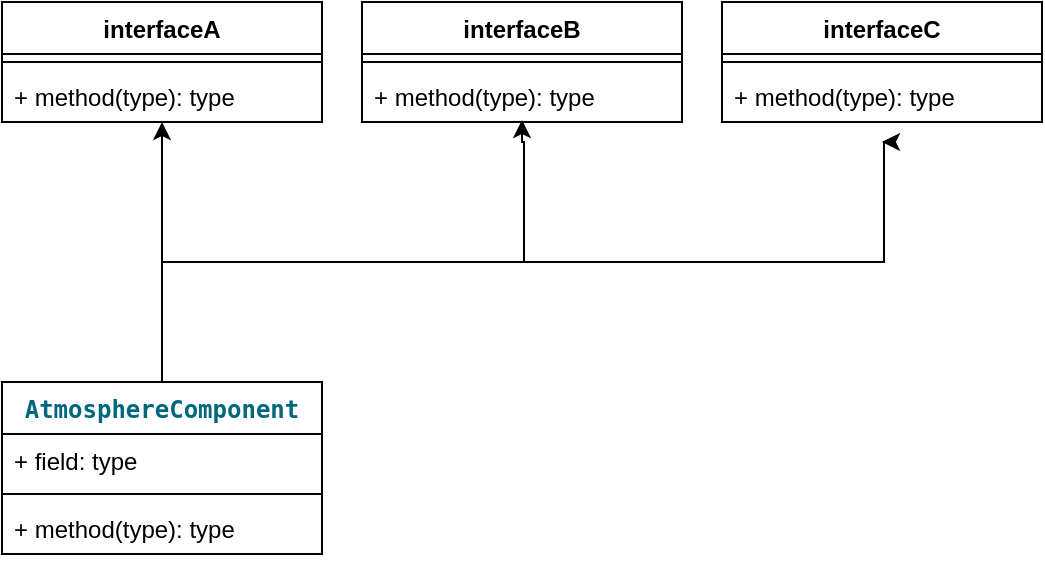 <mxfile version="24.4.9" type="github">
  <diagram name="第 1 页" id="_Oi1T2eX_YWZHJBG8FeJ">
    <mxGraphModel dx="1195" dy="696" grid="1" gridSize="10" guides="1" tooltips="1" connect="1" arrows="1" fold="1" page="1" pageScale="1" pageWidth="827" pageHeight="1169" math="0" shadow="0">
      <root>
        <mxCell id="0" />
        <mxCell id="1" parent="0" />
        <mxCell id="ahvlAM_R0MREE3XYgPcO-21" value="interfaceB" style="swimlane;fontStyle=1;align=center;verticalAlign=top;childLayout=stackLayout;horizontal=1;startSize=26;horizontalStack=0;resizeParent=1;resizeParentMax=0;resizeLast=0;collapsible=1;marginBottom=0;whiteSpace=wrap;html=1;" vertex="1" parent="1">
          <mxGeometry x="430" y="50" width="160" height="60" as="geometry" />
        </mxCell>
        <mxCell id="ahvlAM_R0MREE3XYgPcO-23" value="" style="line;strokeWidth=1;fillColor=none;align=left;verticalAlign=middle;spacingTop=-1;spacingLeft=3;spacingRight=3;rotatable=0;labelPosition=right;points=[];portConstraint=eastwest;strokeColor=inherit;" vertex="1" parent="ahvlAM_R0MREE3XYgPcO-21">
          <mxGeometry y="26" width="160" height="8" as="geometry" />
        </mxCell>
        <mxCell id="ahvlAM_R0MREE3XYgPcO-24" value="+ method(type): type" style="text;strokeColor=none;fillColor=none;align=left;verticalAlign=top;spacingLeft=4;spacingRight=4;overflow=hidden;rotatable=0;points=[[0,0.5],[1,0.5]];portConstraint=eastwest;whiteSpace=wrap;html=1;" vertex="1" parent="ahvlAM_R0MREE3XYgPcO-21">
          <mxGeometry y="34" width="160" height="26" as="geometry" />
        </mxCell>
        <mxCell id="ahvlAM_R0MREE3XYgPcO-25" value="interfaceC" style="swimlane;fontStyle=1;align=center;verticalAlign=top;childLayout=stackLayout;horizontal=1;startSize=26;horizontalStack=0;resizeParent=1;resizeParentMax=0;resizeLast=0;collapsible=1;marginBottom=0;whiteSpace=wrap;html=1;" vertex="1" parent="1">
          <mxGeometry x="610" y="50" width="160" height="60" as="geometry" />
        </mxCell>
        <mxCell id="ahvlAM_R0MREE3XYgPcO-26" value="" style="line;strokeWidth=1;fillColor=none;align=left;verticalAlign=middle;spacingTop=-1;spacingLeft=3;spacingRight=3;rotatable=0;labelPosition=right;points=[];portConstraint=eastwest;strokeColor=inherit;" vertex="1" parent="ahvlAM_R0MREE3XYgPcO-25">
          <mxGeometry y="26" width="160" height="8" as="geometry" />
        </mxCell>
        <mxCell id="ahvlAM_R0MREE3XYgPcO-27" value="+ method(type): type" style="text;strokeColor=none;fillColor=none;align=left;verticalAlign=top;spacingLeft=4;spacingRight=4;overflow=hidden;rotatable=0;points=[[0,0.5],[1,0.5]];portConstraint=eastwest;whiteSpace=wrap;html=1;" vertex="1" parent="ahvlAM_R0MREE3XYgPcO-25">
          <mxGeometry y="34" width="160" height="26" as="geometry" />
        </mxCell>
        <mxCell id="ahvlAM_R0MREE3XYgPcO-28" value="interfaceA" style="swimlane;fontStyle=1;align=center;verticalAlign=top;childLayout=stackLayout;horizontal=1;startSize=26;horizontalStack=0;resizeParent=1;resizeParentMax=0;resizeLast=0;collapsible=1;marginBottom=0;whiteSpace=wrap;html=1;" vertex="1" parent="1">
          <mxGeometry x="250" y="50" width="160" height="60" as="geometry" />
        </mxCell>
        <mxCell id="ahvlAM_R0MREE3XYgPcO-29" value="" style="line;strokeWidth=1;fillColor=none;align=left;verticalAlign=middle;spacingTop=-1;spacingLeft=3;spacingRight=3;rotatable=0;labelPosition=right;points=[];portConstraint=eastwest;strokeColor=inherit;" vertex="1" parent="ahvlAM_R0MREE3XYgPcO-28">
          <mxGeometry y="26" width="160" height="8" as="geometry" />
        </mxCell>
        <mxCell id="ahvlAM_R0MREE3XYgPcO-30" value="+ method(type): type" style="text;strokeColor=none;fillColor=none;align=left;verticalAlign=top;spacingLeft=4;spacingRight=4;overflow=hidden;rotatable=0;points=[[0,0.5],[1,0.5]];portConstraint=eastwest;whiteSpace=wrap;html=1;" vertex="1" parent="ahvlAM_R0MREE3XYgPcO-28">
          <mxGeometry y="34" width="160" height="26" as="geometry" />
        </mxCell>
        <mxCell id="ahvlAM_R0MREE3XYgPcO-38" style="edgeStyle=orthogonalEdgeStyle;rounded=0;orthogonalLoop=1;jettySize=auto;html=1;" edge="1" parent="1" source="ahvlAM_R0MREE3XYgPcO-31">
          <mxGeometry relative="1" as="geometry">
            <mxPoint x="690" y="120" as="targetPoint" />
            <Array as="points">
              <mxPoint x="330" y="180" />
              <mxPoint x="691" y="180" />
              <mxPoint x="691" y="120" />
            </Array>
          </mxGeometry>
        </mxCell>
        <mxCell id="ahvlAM_R0MREE3XYgPcO-31" value="&lt;pre style=&quot;margin-top: 0px; margin-bottom: 0px;&quot;&gt;&lt;span style=&quot;color: rgb(0, 103, 124);&quot;&gt;AtmosphereComponent&lt;/span&gt;&lt;/pre&gt;" style="swimlane;fontStyle=1;align=center;verticalAlign=top;childLayout=stackLayout;horizontal=1;startSize=26;horizontalStack=0;resizeParent=1;resizeParentMax=0;resizeLast=0;collapsible=1;marginBottom=0;whiteSpace=wrap;html=1;" vertex="1" parent="1">
          <mxGeometry x="250" y="240" width="160" height="86" as="geometry" />
        </mxCell>
        <mxCell id="ahvlAM_R0MREE3XYgPcO-32" value="+ field: type" style="text;strokeColor=none;fillColor=none;align=left;verticalAlign=top;spacingLeft=4;spacingRight=4;overflow=hidden;rotatable=0;points=[[0,0.5],[1,0.5]];portConstraint=eastwest;whiteSpace=wrap;html=1;" vertex="1" parent="ahvlAM_R0MREE3XYgPcO-31">
          <mxGeometry y="26" width="160" height="26" as="geometry" />
        </mxCell>
        <mxCell id="ahvlAM_R0MREE3XYgPcO-33" value="" style="line;strokeWidth=1;fillColor=none;align=left;verticalAlign=middle;spacingTop=-1;spacingLeft=3;spacingRight=3;rotatable=0;labelPosition=right;points=[];portConstraint=eastwest;strokeColor=inherit;" vertex="1" parent="ahvlAM_R0MREE3XYgPcO-31">
          <mxGeometry y="52" width="160" height="8" as="geometry" />
        </mxCell>
        <mxCell id="ahvlAM_R0MREE3XYgPcO-34" value="+ method(type): type" style="text;strokeColor=none;fillColor=none;align=left;verticalAlign=top;spacingLeft=4;spacingRight=4;overflow=hidden;rotatable=0;points=[[0,0.5],[1,0.5]];portConstraint=eastwest;whiteSpace=wrap;html=1;" vertex="1" parent="ahvlAM_R0MREE3XYgPcO-31">
          <mxGeometry y="60" width="160" height="26" as="geometry" />
        </mxCell>
        <mxCell id="ahvlAM_R0MREE3XYgPcO-36" style="edgeStyle=orthogonalEdgeStyle;rounded=0;orthogonalLoop=1;jettySize=auto;html=1;entryX=0.5;entryY=1;entryDx=0;entryDy=0;entryPerimeter=0;" edge="1" parent="1" source="ahvlAM_R0MREE3XYgPcO-31" target="ahvlAM_R0MREE3XYgPcO-30">
          <mxGeometry relative="1" as="geometry" />
        </mxCell>
        <mxCell id="ahvlAM_R0MREE3XYgPcO-37" style="edgeStyle=orthogonalEdgeStyle;rounded=0;orthogonalLoop=1;jettySize=auto;html=1;entryX=0.5;entryY=0.962;entryDx=0;entryDy=0;entryPerimeter=0;" edge="1" parent="1" target="ahvlAM_R0MREE3XYgPcO-24">
          <mxGeometry relative="1" as="geometry">
            <mxPoint x="510" y="120" as="targetPoint" />
            <mxPoint x="330" y="240" as="sourcePoint" />
            <Array as="points">
              <mxPoint x="330" y="180" />
              <mxPoint x="511" y="180" />
              <mxPoint x="511" y="120" />
              <mxPoint x="510" y="120" />
            </Array>
          </mxGeometry>
        </mxCell>
      </root>
    </mxGraphModel>
  </diagram>
</mxfile>
